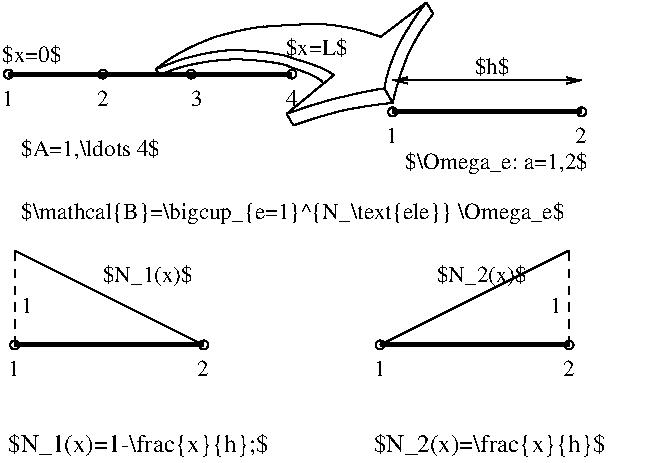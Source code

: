 #FIG 3.2  Produced by xfig version 3.2.7a
Landscape
Center
Metric
A4
100.00
Single
-2
1200 2
0 32 #9c0000
0 33 #8c8c8c
0 34 #8c8c8c
0 35 #424242
0 36 #8c8c8c
0 37 #424242
0 38 #8c8c8c
0 39 #424242
0 40 #8c8c8c
0 41 #424242
0 42 #8c8c8c
0 43 #424242
6 3150 270 4590 945
6 3150 270 4590 945
6 3150 675 4590 945
1 3 0 1 0 7 50 -1 -1 0.000 1 0.0000 3195 720 32 32 3195 720 3227 720
1 3 0 1 0 7 50 -1 -1 0.000 1 0.0000 4545 720 32 32 4545 720 4577 720
2 1 0 3 0 7 50 -1 -1 0.000 0 0 -1 0 0 2
	 3195 720 4545 720
4 0 0 50 -1 0 11 0.0000 3 135 90 3150 945 1\001
4 0 0 50 -1 0 11 0.0000 3 135 90 4500 945 2\001
-6
2 1 0 1 0 7 50 -1 -1 0.000 0 0 -1 1 1 2
	0 0 1.00 45.00 90.00
	0 0 1.00 45.00 90.00
	 3195 495 4545 495
4 0 0 50 -1 0 11 0.0000 3 165 270 3780 450 $h$\001
-6
-6
6 1485 -90 3510 855
3 5 0 1 0 1 30 0 -1 0.000 0 0 0 17
	 1773 248 2105 139 2447 100 2772 101 3109 183 3435 -62
	 3291 147 3189 356 3136 552 2921 593 2684 653 2438 734
	 2775 456 2588 370 2275 293 1906 294 1504 415
	 -1.000 -1.000 -1.000 -1.000 0.000 0.000 -1.000 -1.000
	 0.000 -1.000 -1.000 0.000 0.000 -1.000 -1.000 -1.000
	 0.000
3 5 0 1 0 9 30 0 -1 0.000 0 0 0 10
	 2588 370 2275 293 1906 294 1504 415 1528 456 1888 359
	 2275 358 2570 437 2701 518 2775 456
	 -1.000 -1.000 -1.000 0.000 0.000 -1.000 -1.000 -1.000
	 0.000 0.000
3 5 0 1 0 9 30 0 -1 0.000 0 0 0 8
	 3136 552 2921 593 2684 653 2438 734 2486 817 2715 743
	 2916 695 3195 655
	 0.000 -1.000 -1.000 0.000 0.000 -1.000 -1.000 0.000
3 5 0 1 0 9 30 0 -1 0.000 0 0 0 8
	 3195 655 3263 419 3354 214 3485 19 3435 -62 3291 147
	 3189 356 3136 552
	 0.000 -1.000 -1.000 0.000 0.000 -1.000 -1.000 0.000
-6
1 3 0 1 0 7 50 -1 -1 0.000 1 0.0000 1125 450 32 32 1125 450 1157 450
1 3 0 1 0 7 50 -1 -1 0.000 1 0.0000 495 2385 32 32 495 2385 527 2385
1 3 0 1 0 7 50 -1 -1 0.000 1 0.0000 1845 2385 32 32 1845 2385 1877 2385
1 3 0 1 0 7 50 -1 -1 0.000 1 0.0000 3105 2385 32 32 3105 2385 3137 2385
1 3 0 1 0 7 50 -1 -1 0.000 1 0.0000 4455 2385 32 32 4455 2385 4487 2385
1 3 0 1 0 7 50 -1 -1 0.000 1 0.0000 2475 450 32 32 2475 450 2507 450
1 3 0 1 0 7 50 -1 -1 0.000 1 0.0000 1755 450 32 32 1755 450 1787 450
1 3 0 1 0 7 50 -1 -1 0.000 1 0.0000 450 450 32 32 450 450 482 450
2 1 0 3 0 7 50 -1 -1 0.000 0 0 -1 0 0 2
	 450 450 2475 450
2 1 0 3 0 7 50 -1 -1 0.000 0 0 -1 0 0 2
	 495 2385 1845 2385
2 1 0 3 0 7 50 -1 -1 0.000 0 0 -1 0 0 2
	 3105 2385 4455 2385
2 1 1 1 0 7 50 -1 -1 4.000 0 0 -1 0 0 2
	 495 2385 495 1710
2 1 0 1 0 7 50 -1 -1 0.000 0 0 -1 0 0 2
	 495 1710 1845 2385
2 1 0 1 0 7 50 -1 -1 0.000 0 0 -1 0 0 2
	 3105 2385 4455 1710
2 1 1 1 0 7 50 -1 -1 4.000 0 0 -1 0 0 2
	 4455 2385 4455 1710
4 0 0 50 -1 0 11 0.0000 3 135 90 405 675 1\001
4 0 0 50 -1 0 11 0.0000 3 135 90 1080 675 2\001
4 0 0 50 -1 0 11 0.0000 3 135 90 1755 675 3\001
4 0 0 50 -1 0 11 0.0000 3 135 90 2430 675 4\001
4 0 0 50 -1 0 11 0.0000 3 135 90 450 2610 1\001
4 0 0 50 -1 0 11 0.0000 3 135 90 1800 2610 2\001
4 0 0 50 -1 0 11 0.0000 3 135 90 3060 2610 1\001
4 0 0 50 -1 0 11 0.0000 3 135 90 4410 2610 2\001
4 0 0 50 -1 0 11 0.0000 3 195 735 1125 1935 $N_1(x)$\001
4 0 0 50 -1 0 11 0.0000 3 135 90 540 2160 1\001
4 0 0 50 -1 0 11 0.0000 3 135 90 4320 2160 1\001
4 0 0 50 -1 0 11 0.0000 3 180 1110 540 1035 $A=1,\\ldots 4$\001
4 0 0 50 -1 0 11 0.0000 3 195 1455 3285 1125 $\\Omega_e: a=1,2$\001
4 0 0 50 -1 0 11 0.0000 3 195 4380 540 1485 $\\mathcal{B}=\\bigcup_{e=1}^{N_\\text{ele}} \\Omega_e$\001
4 0 0 50 -1 0 11 0.0000 3 195 735 3510 1935 $N_2(x)$\001
4 0 0 50 -1 0 12 0.0000 4 210 2220 450 3150 $N_1(x)=1-\\frac{x}{h};$\001
4 0 0 50 -1 0 12 0.0000 4 210 1995 3060 3150 $N_2(x)=\\frac{x}{h}$\001
4 0 0 50 -1 0 11 0.0000 3 165 480 2430 315 $x=L$\001
4 0 0 50 -1 0 11 0.0000 3 165 465 405 360 $x=0$\001
